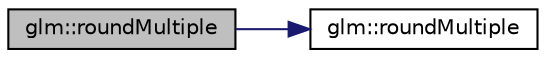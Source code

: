 digraph "glm::roundMultiple"
{
 // LATEX_PDF_SIZE
  edge [fontname="Helvetica",fontsize="10",labelfontname="Helvetica",labelfontsize="10"];
  node [fontname="Helvetica",fontsize="10",shape=record];
  rankdir="LR";
  Node1 [label="glm::roundMultiple",height=0.2,width=0.4,color="black", fillcolor="grey75", style="filled", fontcolor="black",tooltip=" "];
  Node1 -> Node2 [color="midnightblue",fontsize="10",style="solid",fontname="Helvetica"];
  Node2 [label="glm::roundMultiple",height=0.2,width=0.4,color="black", fillcolor="white", style="filled",URL="$group__gtc__round.html#ga6739d1de04b2cea7c78675b365644bce",tooltip=" "];
}
